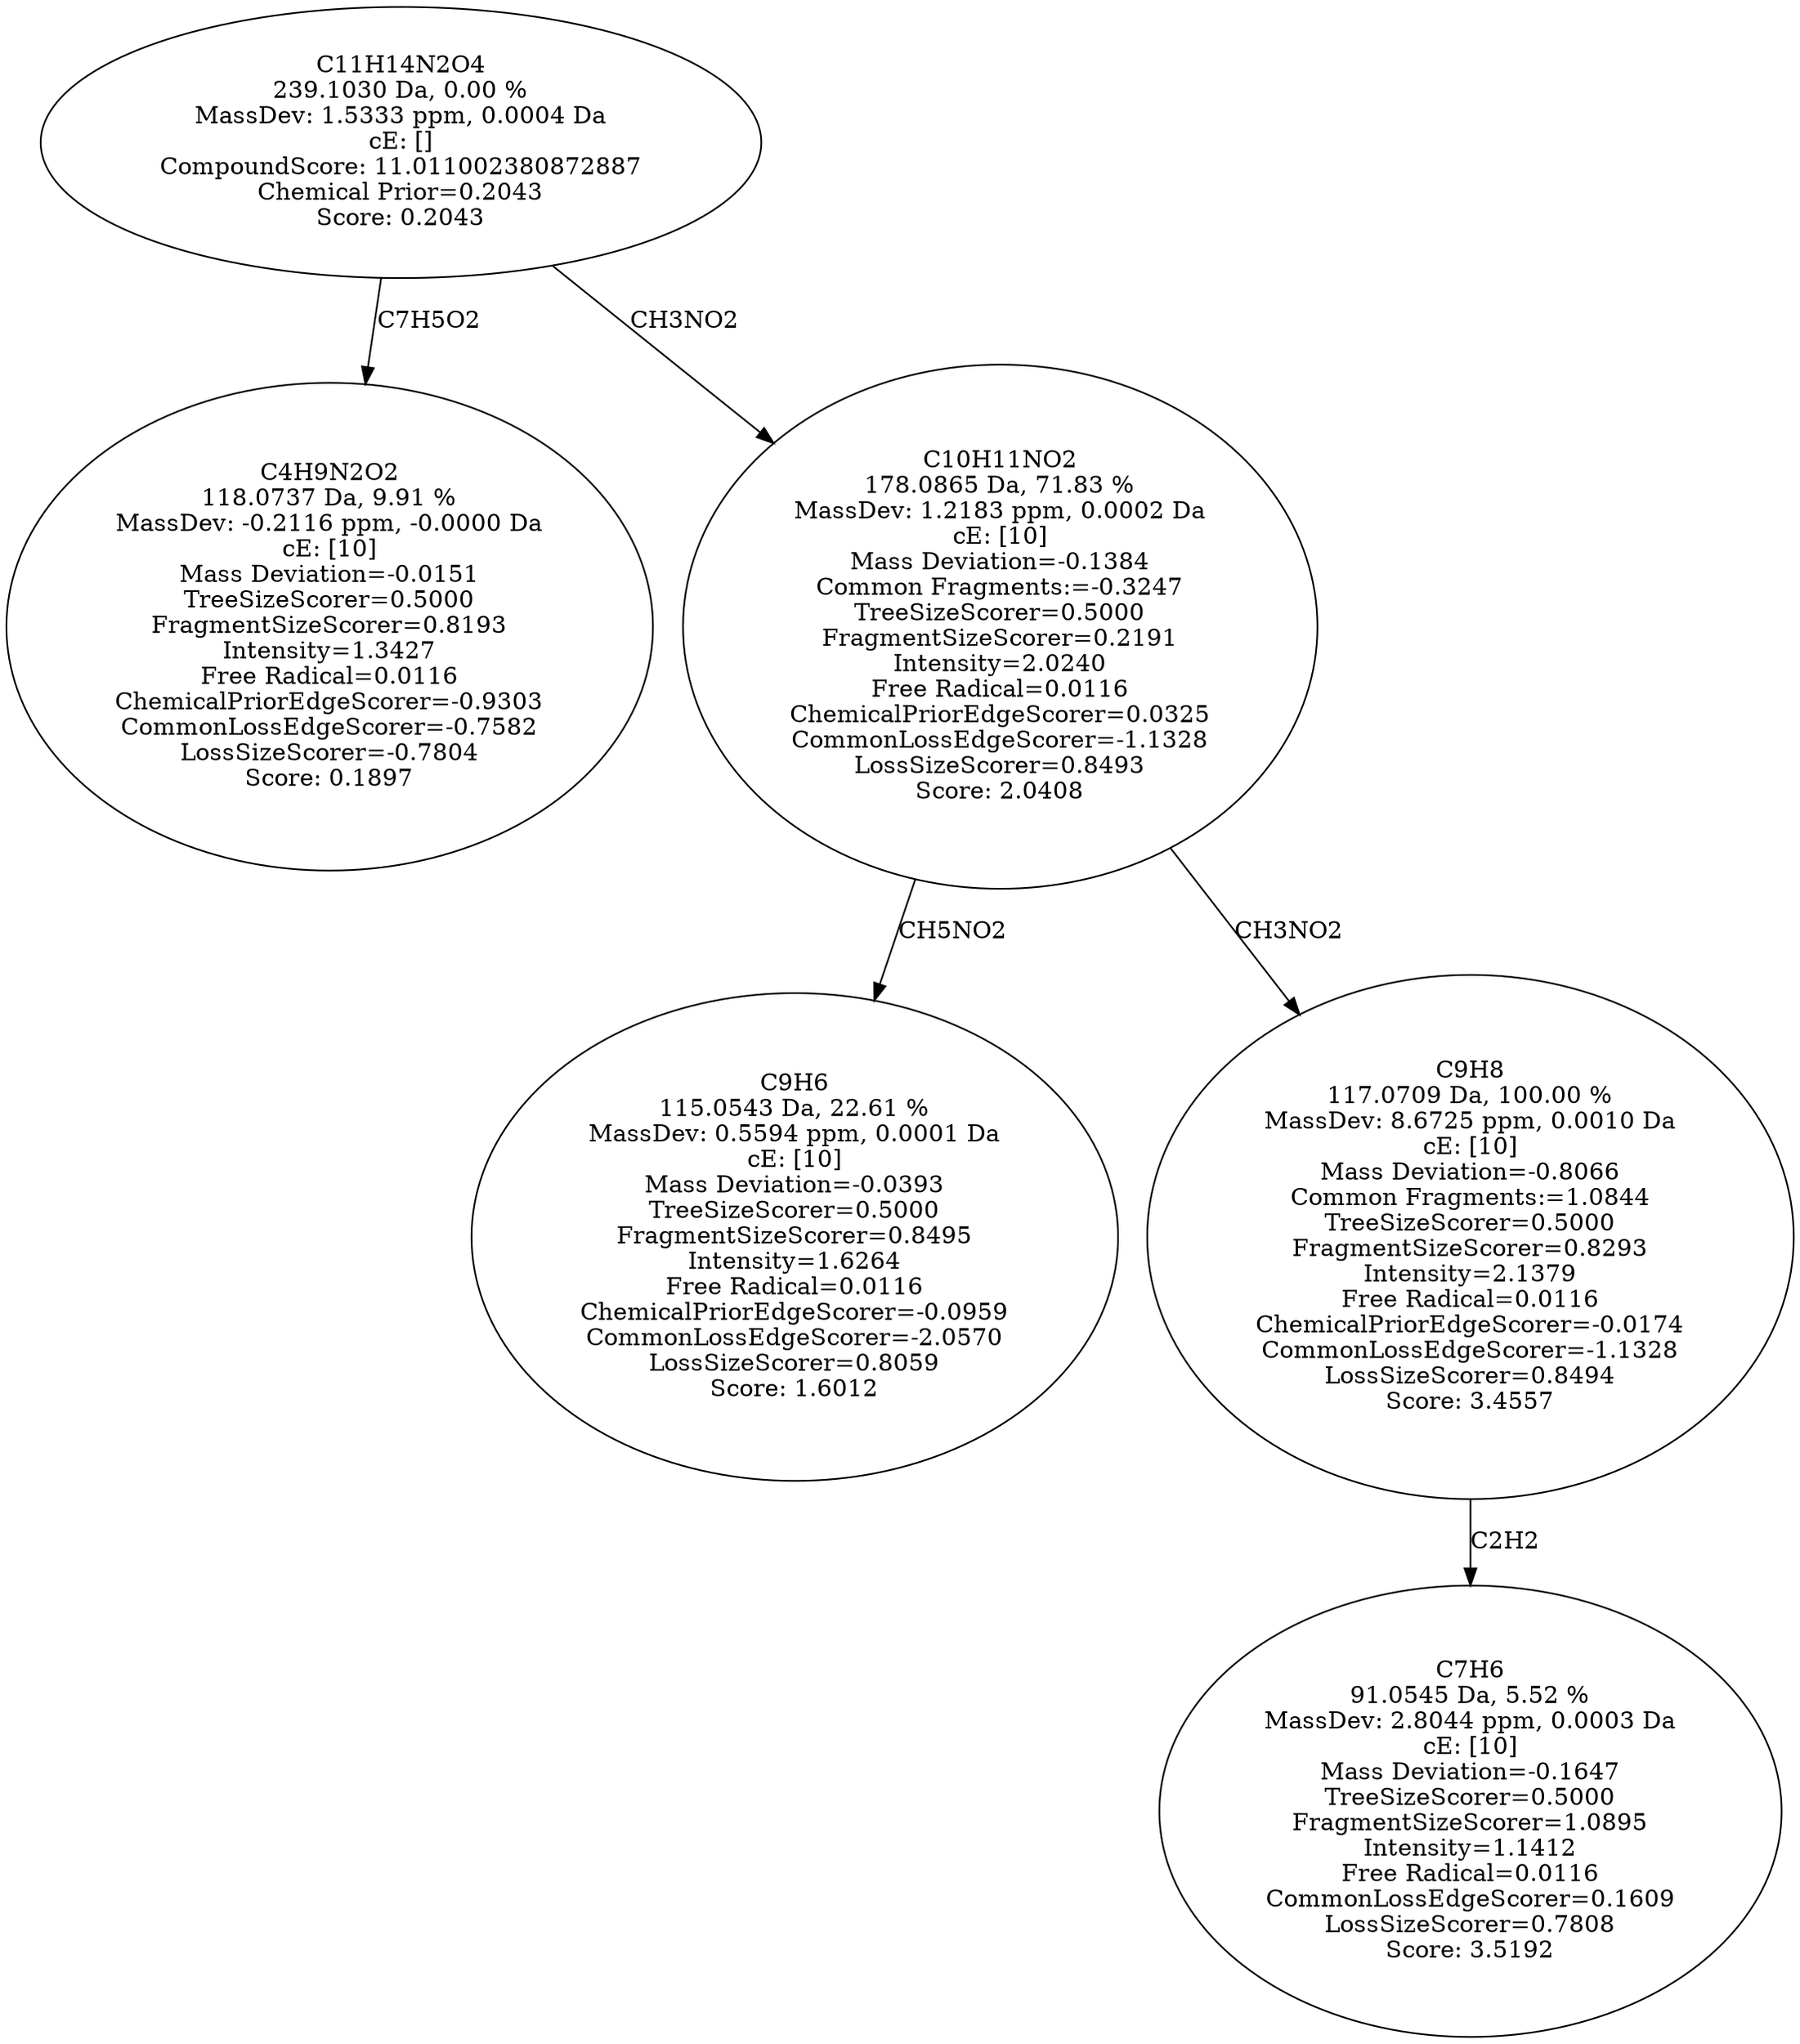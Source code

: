 strict digraph {
v1 [label="C4H9N2O2\n118.0737 Da, 9.91 %\nMassDev: -0.2116 ppm, -0.0000 Da\ncE: [10]\nMass Deviation=-0.0151\nTreeSizeScorer=0.5000\nFragmentSizeScorer=0.8193\nIntensity=1.3427\nFree Radical=0.0116\nChemicalPriorEdgeScorer=-0.9303\nCommonLossEdgeScorer=-0.7582\nLossSizeScorer=-0.7804\nScore: 0.1897"];
v2 [label="C9H6\n115.0543 Da, 22.61 %\nMassDev: 0.5594 ppm, 0.0001 Da\ncE: [10]\nMass Deviation=-0.0393\nTreeSizeScorer=0.5000\nFragmentSizeScorer=0.8495\nIntensity=1.6264\nFree Radical=0.0116\nChemicalPriorEdgeScorer=-0.0959\nCommonLossEdgeScorer=-2.0570\nLossSizeScorer=0.8059\nScore: 1.6012"];
v3 [label="C7H6\n91.0545 Da, 5.52 %\nMassDev: 2.8044 ppm, 0.0003 Da\ncE: [10]\nMass Deviation=-0.1647\nTreeSizeScorer=0.5000\nFragmentSizeScorer=1.0895\nIntensity=1.1412\nFree Radical=0.0116\nCommonLossEdgeScorer=0.1609\nLossSizeScorer=0.7808\nScore: 3.5192"];
v4 [label="C9H8\n117.0709 Da, 100.00 %\nMassDev: 8.6725 ppm, 0.0010 Da\ncE: [10]\nMass Deviation=-0.8066\nCommon Fragments:=1.0844\nTreeSizeScorer=0.5000\nFragmentSizeScorer=0.8293\nIntensity=2.1379\nFree Radical=0.0116\nChemicalPriorEdgeScorer=-0.0174\nCommonLossEdgeScorer=-1.1328\nLossSizeScorer=0.8494\nScore: 3.4557"];
v5 [label="C10H11NO2\n178.0865 Da, 71.83 %\nMassDev: 1.2183 ppm, 0.0002 Da\ncE: [10]\nMass Deviation=-0.1384\nCommon Fragments:=-0.3247\nTreeSizeScorer=0.5000\nFragmentSizeScorer=0.2191\nIntensity=2.0240\nFree Radical=0.0116\nChemicalPriorEdgeScorer=0.0325\nCommonLossEdgeScorer=-1.1328\nLossSizeScorer=0.8493\nScore: 2.0408"];
v6 [label="C11H14N2O4\n239.1030 Da, 0.00 %\nMassDev: 1.5333 ppm, 0.0004 Da\ncE: []\nCompoundScore: 11.011002380872887\nChemical Prior=0.2043\nScore: 0.2043"];
v6 -> v1 [label="C7H5O2"];
v5 -> v2 [label="CH5NO2"];
v4 -> v3 [label="C2H2"];
v5 -> v4 [label="CH3NO2"];
v6 -> v5 [label="CH3NO2"];
}
